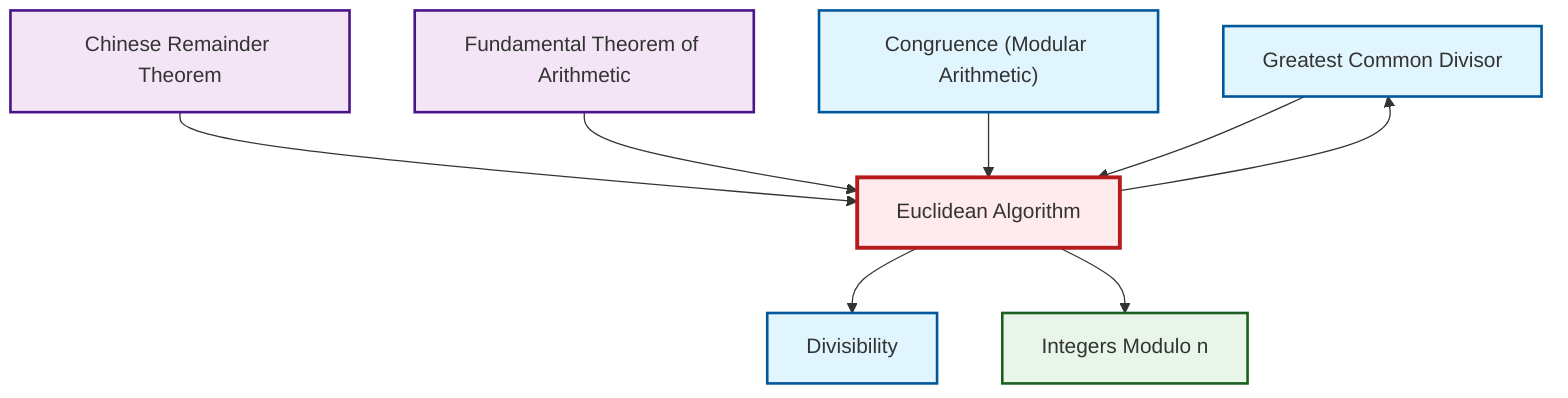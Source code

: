 graph TD
    classDef definition fill:#e1f5fe,stroke:#01579b,stroke-width:2px
    classDef theorem fill:#f3e5f5,stroke:#4a148c,stroke-width:2px
    classDef axiom fill:#fff3e0,stroke:#e65100,stroke-width:2px
    classDef example fill:#e8f5e9,stroke:#1b5e20,stroke-width:2px
    classDef current fill:#ffebee,stroke:#b71c1c,stroke-width:3px
    def-gcd["Greatest Common Divisor"]:::definition
    thm-euclidean-algorithm["Euclidean Algorithm"]:::theorem
    thm-fundamental-arithmetic["Fundamental Theorem of Arithmetic"]:::theorem
    def-congruence["Congruence (Modular Arithmetic)"]:::definition
    ex-quotient-integers-mod-n["Integers Modulo n"]:::example
    def-divisibility["Divisibility"]:::definition
    thm-chinese-remainder["Chinese Remainder Theorem"]:::theorem
    thm-euclidean-algorithm --> def-gcd
    thm-chinese-remainder --> thm-euclidean-algorithm
    thm-fundamental-arithmetic --> thm-euclidean-algorithm
    def-congruence --> thm-euclidean-algorithm
    def-gcd --> thm-euclidean-algorithm
    thm-euclidean-algorithm --> def-divisibility
    thm-euclidean-algorithm --> ex-quotient-integers-mod-n
    class thm-euclidean-algorithm current